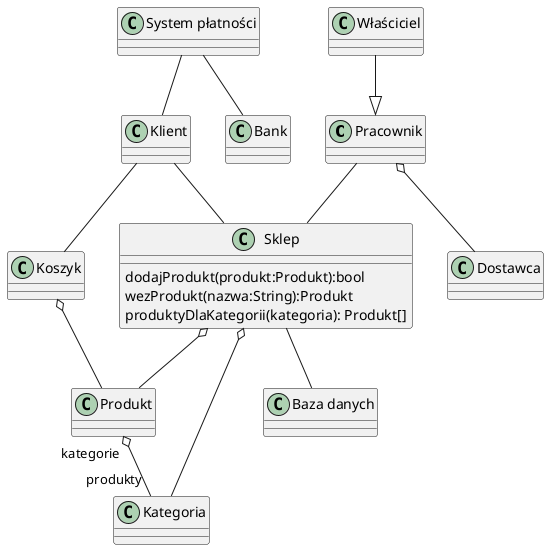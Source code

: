 @startuml
allowmixing 
'elementy class można zastąpic przez object

class Pracownik
class Właściciel
class Klient
class Dostawca

'sklep jest rozumiany jako magazyn, 
'lub pomieszczenie z produktami (na półkach)
class Sklep{
    'dodanie do stanu magazynowego
    dodajProdukt(produkt:Produkt):bool
    'zdjęcie ze stanu magazynu
    wezProdukt(nazwa:String):Produkt
    'znajdź produkt dla Kateorii
    produktyDlaKategorii(kategoria): Produkt[]
}

class Koszyk
class Bank 
class "System płatności"
class Produkt{
    ' cena:float
    ' dodajKategorie():void
}
class Kategoria
class "Baza danych"

Właściciel --|> Pracownik
Pracownik o-- Dostawca
Klient -- Koszyk
Klient -- Sklep
Sklep o-- Produkt
Sklep o-- Kategoria
Produkt "kategorie" o-- "produkty" Kategoria
Pracownik -- Sklep
"System płatności"  -- Klient
"System płatności" -- Bank
Koszyk o-- Produkt
Sklep -- "Baza danych"

@enduml